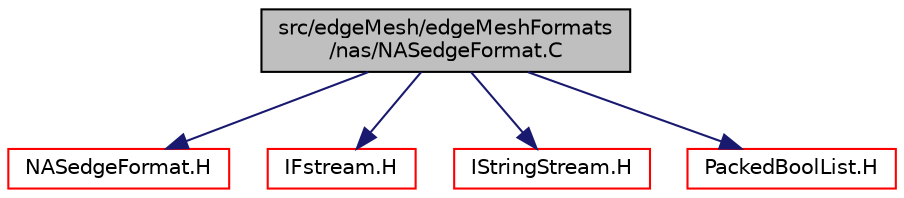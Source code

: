 digraph "src/edgeMesh/edgeMeshFormats/nas/NASedgeFormat.C"
{
  bgcolor="transparent";
  edge [fontname="Helvetica",fontsize="10",labelfontname="Helvetica",labelfontsize="10"];
  node [fontname="Helvetica",fontsize="10",shape=record];
  Node0 [label="src/edgeMesh/edgeMeshFormats\l/nas/NASedgeFormat.C",height=0.2,width=0.4,color="black", fillcolor="grey75", style="filled", fontcolor="black"];
  Node0 -> Node1 [color="midnightblue",fontsize="10",style="solid",fontname="Helvetica"];
  Node1 [label="NASedgeFormat.H",height=0.2,width=0.4,color="red",URL="$a00953.html"];
  Node0 -> Node159 [color="midnightblue",fontsize="10",style="solid",fontname="Helvetica"];
  Node159 [label="IFstream.H",height=0.2,width=0.4,color="red",URL="$a09785.html"];
  Node0 -> Node161 [color="midnightblue",fontsize="10",style="solid",fontname="Helvetica"];
  Node161 [label="IStringStream.H",height=0.2,width=0.4,color="red",URL="$a09935.html"];
  Node0 -> Node163 [color="midnightblue",fontsize="10",style="solid",fontname="Helvetica"];
  Node163 [label="PackedBoolList.H",height=0.2,width=0.4,color="red",URL="$a09398.html"];
}
